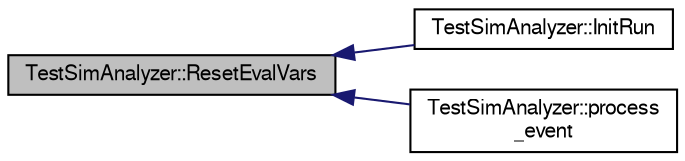 digraph "TestSimAnalyzer::ResetEvalVars"
{
  bgcolor="transparent";
  edge [fontname="FreeSans",fontsize="10",labelfontname="FreeSans",labelfontsize="10"];
  node [fontname="FreeSans",fontsize="10",shape=record];
  rankdir="LR";
  Node1 [label="TestSimAnalyzer::ResetEvalVars",height=0.2,width=0.4,color="black", fillcolor="grey75", style="filled" fontcolor="black"];
  Node1 -> Node2 [dir="back",color="midnightblue",fontsize="10",style="solid",fontname="FreeSans"];
  Node2 [label="TestSimAnalyzer::InitRun",height=0.2,width=0.4,color="black",URL="$d6/d20/classTestSimAnalyzer.html#ae8f798f09366d821d98ff2a98e971146"];
  Node1 -> Node3 [dir="back",color="midnightblue",fontsize="10",style="solid",fontname="FreeSans"];
  Node3 [label="TestSimAnalyzer::process\l_event",height=0.2,width=0.4,color="black",URL="$d6/d20/classTestSimAnalyzer.html#ad3f64f51531f83e2af581ba312ca6abc"];
}
